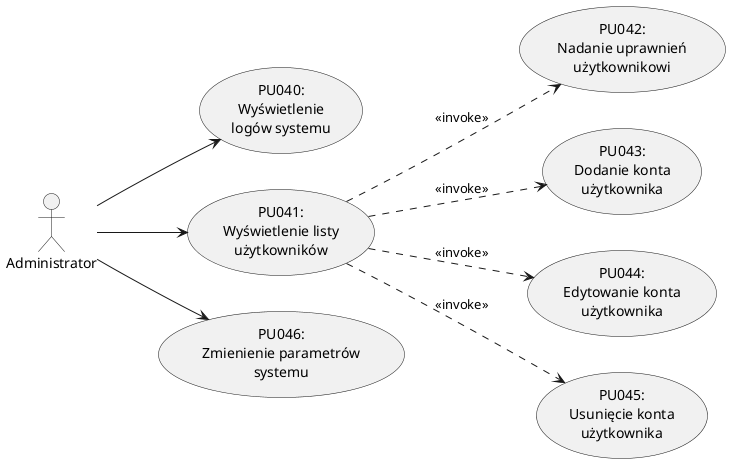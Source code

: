 @startuml Administrator
left to right direction

actor "Administrator" as Admin

usecase "PU040:\nWyświetlenie\nlogów systemu" as PU040
usecase "PU041:\nWyświetlenie listy\nużytkowników" as PU041
usecase "PU042:\nNadanie uprawnień\nużytkownikowi" as PU042
usecase "PU043:\nDodanie konta\nużytkownika" as PU043
usecase "PU044:\nEdytowanie konta\nużytkownika" as PU044
usecase "PU045:\nUsunięcie konta\nużytkownika" as PU045
usecase "PU046:\nZmienienie parametrów\nsystemu" as PU046

Admin --> PU040
Admin --> PU041
Admin --> PU046

PU041 ..> PU042 : <<invoke>>
PU041 ..> PU043 : <<invoke>>
PU041 ..> PU044 : <<invoke>>
PU041 ..> PU045 : <<invoke>>

@enduml